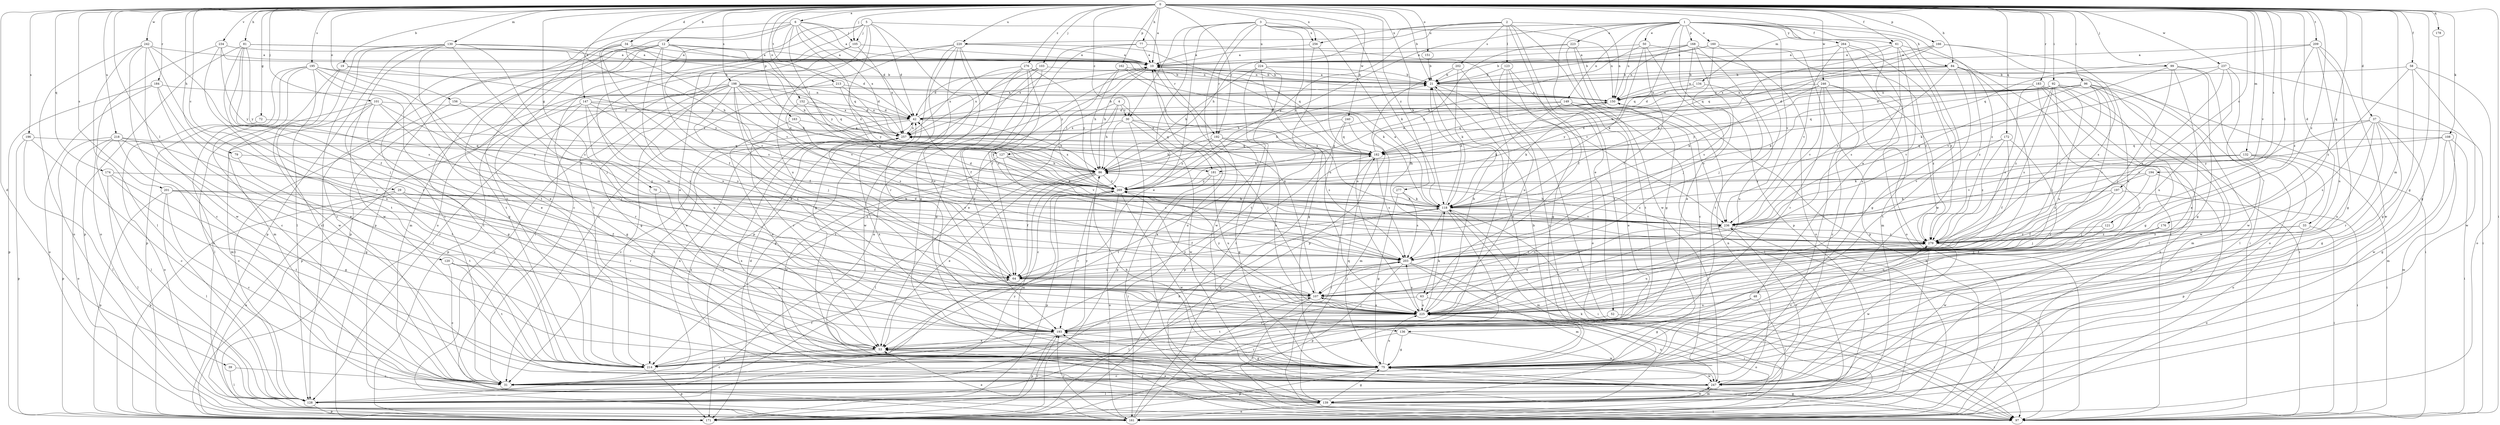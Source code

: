 strict digraph  {
0;
1;
2;
3;
4;
5;
6;
10;
12;
19;
21;
29;
30;
31;
33;
34;
37;
39;
42;
48;
50;
52;
53;
58;
61;
63;
64;
70;
72;
75;
77;
79;
81;
84;
86;
92;
96;
97;
99;
101;
103;
105;
107;
108;
118;
120;
121;
123;
127;
128;
130;
132;
134;
136;
139;
147;
149;
150;
151;
152;
156;
160;
161;
162;
163;
166;
168;
171;
172;
174;
176;
178;
181;
182;
183;
184;
192;
193;
194;
195;
196;
197;
198;
201;
202;
203;
209;
213;
214;
218;
220;
223;
224;
225;
234;
236;
237;
240;
242;
246;
247;
256;
257;
264;
269;
276;
277;
279;
0 -> 6  [label=a];
0 -> 10  [label=a];
0 -> 12  [label=b];
0 -> 19  [label=b];
0 -> 21  [label=b];
0 -> 29  [label=c];
0 -> 30  [label=c];
0 -> 33  [label=d];
0 -> 34  [label=d];
0 -> 37  [label=d];
0 -> 39  [label=d];
0 -> 58  [label=f];
0 -> 61  [label=f];
0 -> 70  [label=g];
0 -> 72  [label=g];
0 -> 75  [label=g];
0 -> 77  [label=h];
0 -> 79  [label=h];
0 -> 81  [label=h];
0 -> 84  [label=h];
0 -> 92  [label=i];
0 -> 96  [label=i];
0 -> 97  [label=i];
0 -> 99  [label=j];
0 -> 101  [label=j];
0 -> 103  [label=j];
0 -> 105  [label=j];
0 -> 108  [label=k];
0 -> 118  [label=k];
0 -> 120  [label=l];
0 -> 121  [label=l];
0 -> 130  [label=m];
0 -> 132  [label=m];
0 -> 134  [label=m];
0 -> 136  [label=m];
0 -> 147  [label=n];
0 -> 151  [label=o];
0 -> 152  [label=o];
0 -> 156  [label=o];
0 -> 162  [label=p];
0 -> 163  [label=p];
0 -> 166  [label=p];
0 -> 172  [label=q];
0 -> 174  [label=q];
0 -> 176  [label=q];
0 -> 178  [label=q];
0 -> 183  [label=r];
0 -> 184  [label=r];
0 -> 192  [label=r];
0 -> 194  [label=s];
0 -> 195  [label=s];
0 -> 196  [label=s];
0 -> 197  [label=s];
0 -> 198  [label=s];
0 -> 201  [label=s];
0 -> 209  [label=t];
0 -> 213  [label=t];
0 -> 218  [label=u];
0 -> 220  [label=u];
0 -> 234  [label=v];
0 -> 236  [label=v];
0 -> 237  [label=w];
0 -> 240  [label=w];
0 -> 242  [label=w];
0 -> 246  [label=w];
0 -> 256  [label=x];
0 -> 276  [label=z];
0 -> 277  [label=z];
0 -> 279  [label=z];
1 -> 48  [label=e];
1 -> 50  [label=e];
1 -> 61  [label=f];
1 -> 84  [label=h];
1 -> 149  [label=n];
1 -> 150  [label=n];
1 -> 160  [label=o];
1 -> 168  [label=p];
1 -> 171  [label=p];
1 -> 181  [label=q];
1 -> 214  [label=t];
1 -> 220  [label=u];
1 -> 223  [label=u];
1 -> 236  [label=v];
1 -> 247  [label=w];
1 -> 264  [label=y];
1 -> 269  [label=y];
1 -> 279  [label=z];
2 -> 52  [label=e];
2 -> 63  [label=f];
2 -> 86  [label=h];
2 -> 123  [label=l];
2 -> 150  [label=n];
2 -> 202  [label=s];
2 -> 247  [label=w];
2 -> 256  [label=x];
2 -> 269  [label=y];
3 -> 30  [label=c];
3 -> 53  [label=e];
3 -> 63  [label=f];
3 -> 118  [label=k];
3 -> 150  [label=n];
3 -> 161  [label=o];
3 -> 192  [label=r];
3 -> 224  [label=u];
3 -> 225  [label=u];
3 -> 256  [label=x];
3 -> 269  [label=y];
4 -> 30  [label=c];
4 -> 86  [label=h];
4 -> 127  [label=l];
4 -> 181  [label=q];
4 -> 214  [label=t];
5 -> 31  [label=c];
5 -> 42  [label=d];
5 -> 53  [label=e];
5 -> 75  [label=g];
5 -> 105  [label=j];
5 -> 192  [label=r];
5 -> 203  [label=s];
5 -> 214  [label=t];
5 -> 225  [label=u];
6 -> 10  [label=a];
6 -> 42  [label=d];
6 -> 105  [label=j];
6 -> 127  [label=l];
6 -> 136  [label=m];
6 -> 161  [label=o];
6 -> 171  [label=p];
6 -> 181  [label=q];
6 -> 214  [label=t];
6 -> 257  [label=x];
10 -> 21  [label=b];
10 -> 53  [label=e];
10 -> 86  [label=h];
12 -> 10  [label=a];
12 -> 42  [label=d];
12 -> 128  [label=l];
12 -> 139  [label=m];
12 -> 171  [label=p];
12 -> 203  [label=s];
12 -> 214  [label=t];
12 -> 225  [label=u];
12 -> 269  [label=y];
12 -> 279  [label=z];
19 -> 21  [label=b];
19 -> 31  [label=c];
19 -> 139  [label=m];
19 -> 269  [label=y];
21 -> 10  [label=a];
21 -> 53  [label=e];
21 -> 97  [label=i];
21 -> 150  [label=n];
29 -> 118  [label=k];
29 -> 161  [label=o];
29 -> 171  [label=p];
29 -> 193  [label=r];
29 -> 236  [label=v];
30 -> 31  [label=c];
30 -> 107  [label=j];
30 -> 171  [label=p];
30 -> 203  [label=s];
30 -> 247  [label=w];
30 -> 257  [label=x];
31 -> 118  [label=k];
31 -> 257  [label=x];
33 -> 97  [label=i];
33 -> 161  [label=o];
33 -> 225  [label=u];
33 -> 279  [label=z];
34 -> 10  [label=a];
34 -> 31  [label=c];
34 -> 64  [label=f];
34 -> 86  [label=h];
34 -> 225  [label=u];
34 -> 236  [label=v];
37 -> 75  [label=g];
37 -> 139  [label=m];
37 -> 193  [label=r];
37 -> 203  [label=s];
37 -> 225  [label=u];
37 -> 236  [label=v];
37 -> 247  [label=w];
37 -> 257  [label=x];
39 -> 31  [label=c];
39 -> 128  [label=l];
42 -> 10  [label=a];
42 -> 21  [label=b];
42 -> 31  [label=c];
42 -> 86  [label=h];
42 -> 193  [label=r];
42 -> 257  [label=x];
48 -> 75  [label=g];
48 -> 128  [label=l];
48 -> 225  [label=u];
50 -> 10  [label=a];
50 -> 64  [label=f];
50 -> 86  [label=h];
50 -> 107  [label=j];
50 -> 118  [label=k];
50 -> 161  [label=o];
52 -> 97  [label=i];
52 -> 193  [label=r];
53 -> 31  [label=c];
53 -> 75  [label=g];
53 -> 214  [label=t];
58 -> 21  [label=b];
58 -> 75  [label=g];
58 -> 161  [label=o];
58 -> 247  [label=w];
58 -> 279  [label=z];
61 -> 10  [label=a];
61 -> 75  [label=g];
61 -> 97  [label=i];
61 -> 182  [label=q];
61 -> 203  [label=s];
61 -> 225  [label=u];
63 -> 97  [label=i];
63 -> 214  [label=t];
63 -> 225  [label=u];
64 -> 42  [label=d];
64 -> 107  [label=j];
64 -> 203  [label=s];
70 -> 53  [label=e];
70 -> 118  [label=k];
72 -> 161  [label=o];
72 -> 257  [label=x];
75 -> 21  [label=b];
75 -> 31  [label=c];
75 -> 86  [label=h];
75 -> 97  [label=i];
75 -> 171  [label=p];
75 -> 182  [label=q];
75 -> 193  [label=r];
75 -> 225  [label=u];
75 -> 247  [label=w];
75 -> 279  [label=z];
77 -> 10  [label=a];
77 -> 64  [label=f];
77 -> 236  [label=v];
77 -> 257  [label=x];
79 -> 86  [label=h];
79 -> 214  [label=t];
81 -> 10  [label=a];
81 -> 64  [label=f];
81 -> 150  [label=n];
81 -> 171  [label=p];
81 -> 193  [label=r];
81 -> 203  [label=s];
81 -> 269  [label=y];
84 -> 21  [label=b];
84 -> 86  [label=h];
84 -> 97  [label=i];
84 -> 107  [label=j];
84 -> 150  [label=n];
84 -> 214  [label=t];
84 -> 236  [label=v];
84 -> 279  [label=z];
86 -> 21  [label=b];
86 -> 53  [label=e];
86 -> 64  [label=f];
86 -> 128  [label=l];
86 -> 139  [label=m];
86 -> 257  [label=x];
86 -> 269  [label=y];
92 -> 42  [label=d];
92 -> 107  [label=j];
92 -> 118  [label=k];
92 -> 128  [label=l];
92 -> 139  [label=m];
92 -> 150  [label=n];
92 -> 203  [label=s];
92 -> 225  [label=u];
92 -> 269  [label=y];
92 -> 279  [label=z];
96 -> 42  [label=d];
96 -> 97  [label=i];
96 -> 128  [label=l];
96 -> 150  [label=n];
96 -> 182  [label=q];
96 -> 203  [label=s];
96 -> 236  [label=v];
96 -> 247  [label=w];
96 -> 279  [label=z];
97 -> 75  [label=g];
97 -> 193  [label=r];
99 -> 21  [label=b];
99 -> 53  [label=e];
99 -> 75  [label=g];
99 -> 107  [label=j];
99 -> 161  [label=o];
99 -> 236  [label=v];
101 -> 42  [label=d];
101 -> 75  [label=g];
101 -> 107  [label=j];
101 -> 128  [label=l];
101 -> 139  [label=m];
101 -> 193  [label=r];
101 -> 214  [label=t];
103 -> 21  [label=b];
103 -> 42  [label=d];
103 -> 193  [label=r];
103 -> 247  [label=w];
103 -> 257  [label=x];
105 -> 10  [label=a];
105 -> 97  [label=i];
105 -> 214  [label=t];
105 -> 257  [label=x];
107 -> 10  [label=a];
107 -> 97  [label=i];
107 -> 128  [label=l];
107 -> 225  [label=u];
107 -> 269  [label=y];
108 -> 75  [label=g];
108 -> 97  [label=i];
108 -> 139  [label=m];
108 -> 182  [label=q];
108 -> 269  [label=y];
118 -> 10  [label=a];
118 -> 21  [label=b];
118 -> 31  [label=c];
118 -> 42  [label=d];
118 -> 64  [label=f];
118 -> 97  [label=i];
118 -> 139  [label=m];
118 -> 203  [label=s];
118 -> 236  [label=v];
120 -> 31  [label=c];
120 -> 64  [label=f];
120 -> 214  [label=t];
120 -> 225  [label=u];
121 -> 225  [label=u];
121 -> 279  [label=z];
123 -> 21  [label=b];
123 -> 31  [label=c];
123 -> 75  [label=g];
123 -> 161  [label=o];
123 -> 225  [label=u];
127 -> 86  [label=h];
127 -> 118  [label=k];
127 -> 203  [label=s];
127 -> 236  [label=v];
127 -> 247  [label=w];
128 -> 10  [label=a];
128 -> 171  [label=p];
128 -> 269  [label=y];
130 -> 10  [label=a];
130 -> 31  [label=c];
130 -> 53  [label=e];
130 -> 86  [label=h];
130 -> 107  [label=j];
130 -> 128  [label=l];
130 -> 171  [label=p];
130 -> 203  [label=s];
130 -> 247  [label=w];
132 -> 86  [label=h];
132 -> 97  [label=i];
132 -> 118  [label=k];
132 -> 161  [label=o];
132 -> 236  [label=v];
132 -> 247  [label=w];
134 -> 42  [label=d];
134 -> 150  [label=n];
134 -> 225  [label=u];
136 -> 53  [label=e];
136 -> 75  [label=g];
136 -> 247  [label=w];
139 -> 10  [label=a];
139 -> 42  [label=d];
139 -> 53  [label=e];
139 -> 75  [label=g];
139 -> 97  [label=i];
139 -> 161  [label=o];
139 -> 247  [label=w];
139 -> 257  [label=x];
147 -> 42  [label=d];
147 -> 53  [label=e];
147 -> 75  [label=g];
147 -> 171  [label=p];
147 -> 182  [label=q];
147 -> 203  [label=s];
147 -> 225  [label=u];
149 -> 42  [label=d];
149 -> 53  [label=e];
149 -> 86  [label=h];
149 -> 118  [label=k];
149 -> 128  [label=l];
149 -> 236  [label=v];
150 -> 42  [label=d];
150 -> 118  [label=k];
150 -> 182  [label=q];
151 -> 21  [label=b];
152 -> 42  [label=d];
152 -> 203  [label=s];
152 -> 257  [label=x];
152 -> 269  [label=y];
156 -> 42  [label=d];
156 -> 128  [label=l];
156 -> 236  [label=v];
160 -> 10  [label=a];
160 -> 21  [label=b];
160 -> 107  [label=j];
160 -> 171  [label=p];
160 -> 203  [label=s];
161 -> 53  [label=e];
161 -> 107  [label=j];
161 -> 118  [label=k];
161 -> 150  [label=n];
161 -> 182  [label=q];
161 -> 193  [label=r];
162 -> 21  [label=b];
162 -> 86  [label=h];
162 -> 118  [label=k];
162 -> 203  [label=s];
162 -> 236  [label=v];
163 -> 53  [label=e];
163 -> 257  [label=x];
163 -> 279  [label=z];
166 -> 10  [label=a];
166 -> 182  [label=q];
166 -> 203  [label=s];
166 -> 225  [label=u];
166 -> 257  [label=x];
168 -> 10  [label=a];
168 -> 21  [label=b];
168 -> 53  [label=e];
168 -> 118  [label=k];
168 -> 150  [label=n];
168 -> 214  [label=t];
168 -> 279  [label=z];
171 -> 193  [label=r];
172 -> 64  [label=f];
172 -> 182  [label=q];
172 -> 193  [label=r];
172 -> 236  [label=v];
172 -> 279  [label=z];
174 -> 75  [label=g];
174 -> 128  [label=l];
174 -> 214  [label=t];
174 -> 269  [label=y];
176 -> 64  [label=f];
176 -> 247  [label=w];
176 -> 279  [label=z];
178 -> 75  [label=g];
181 -> 97  [label=i];
181 -> 225  [label=u];
181 -> 269  [label=y];
181 -> 279  [label=z];
182 -> 86  [label=h];
182 -> 97  [label=i];
182 -> 150  [label=n];
182 -> 203  [label=s];
182 -> 257  [label=x];
183 -> 75  [label=g];
183 -> 97  [label=i];
183 -> 150  [label=n];
183 -> 161  [label=o];
183 -> 193  [label=r];
183 -> 203  [label=s];
184 -> 53  [label=e];
184 -> 150  [label=n];
184 -> 161  [label=o];
184 -> 171  [label=p];
184 -> 225  [label=u];
192 -> 75  [label=g];
192 -> 86  [label=h];
192 -> 182  [label=q];
192 -> 214  [label=t];
192 -> 225  [label=u];
192 -> 269  [label=y];
193 -> 53  [label=e];
193 -> 171  [label=p];
193 -> 203  [label=s];
193 -> 257  [label=x];
193 -> 269  [label=y];
194 -> 107  [label=j];
194 -> 171  [label=p];
194 -> 269  [label=y];
194 -> 279  [label=z];
195 -> 21  [label=b];
195 -> 31  [label=c];
195 -> 53  [label=e];
195 -> 75  [label=g];
195 -> 161  [label=o];
195 -> 171  [label=p];
195 -> 247  [label=w];
195 -> 279  [label=z];
196 -> 31  [label=c];
196 -> 128  [label=l];
196 -> 171  [label=p];
196 -> 182  [label=q];
197 -> 64  [label=f];
197 -> 97  [label=i];
197 -> 107  [label=j];
197 -> 118  [label=k];
198 -> 42  [label=d];
198 -> 64  [label=f];
198 -> 75  [label=g];
198 -> 86  [label=h];
198 -> 107  [label=j];
198 -> 128  [label=l];
198 -> 150  [label=n];
198 -> 161  [label=o];
198 -> 171  [label=p];
198 -> 182  [label=q];
198 -> 225  [label=u];
198 -> 236  [label=v];
198 -> 257  [label=x];
201 -> 31  [label=c];
201 -> 64  [label=f];
201 -> 118  [label=k];
201 -> 128  [label=l];
201 -> 171  [label=p];
201 -> 279  [label=z];
202 -> 21  [label=b];
202 -> 118  [label=k];
202 -> 171  [label=p];
202 -> 193  [label=r];
203 -> 64  [label=f];
203 -> 97  [label=i];
203 -> 107  [label=j];
203 -> 139  [label=m];
203 -> 171  [label=p];
203 -> 279  [label=z];
209 -> 10  [label=a];
209 -> 75  [label=g];
209 -> 182  [label=q];
209 -> 225  [label=u];
209 -> 247  [label=w];
209 -> 279  [label=z];
213 -> 150  [label=n];
213 -> 214  [label=t];
213 -> 257  [label=x];
213 -> 269  [label=y];
214 -> 64  [label=f];
214 -> 171  [label=p];
218 -> 31  [label=c];
218 -> 75  [label=g];
218 -> 128  [label=l];
218 -> 161  [label=o];
218 -> 171  [label=p];
218 -> 182  [label=q];
218 -> 193  [label=r];
220 -> 10  [label=a];
220 -> 31  [label=c];
220 -> 75  [label=g];
220 -> 171  [label=p];
220 -> 182  [label=q];
220 -> 193  [label=r];
220 -> 214  [label=t];
220 -> 225  [label=u];
220 -> 269  [label=y];
223 -> 10  [label=a];
223 -> 31  [label=c];
223 -> 75  [label=g];
223 -> 214  [label=t];
223 -> 269  [label=y];
224 -> 21  [label=b];
224 -> 75  [label=g];
224 -> 86  [label=h];
224 -> 97  [label=i];
224 -> 247  [label=w];
225 -> 21  [label=b];
225 -> 107  [label=j];
225 -> 118  [label=k];
225 -> 161  [label=o];
225 -> 193  [label=r];
225 -> 203  [label=s];
225 -> 236  [label=v];
225 -> 269  [label=y];
234 -> 10  [label=a];
234 -> 150  [label=n];
234 -> 161  [label=o];
234 -> 214  [label=t];
234 -> 269  [label=y];
236 -> 86  [label=h];
236 -> 97  [label=i];
236 -> 225  [label=u];
236 -> 279  [label=z];
237 -> 21  [label=b];
237 -> 97  [label=i];
237 -> 118  [label=k];
237 -> 203  [label=s];
237 -> 225  [label=u];
237 -> 247  [label=w];
240 -> 139  [label=m];
240 -> 171  [label=p];
240 -> 182  [label=q];
240 -> 257  [label=x];
242 -> 10  [label=a];
242 -> 31  [label=c];
242 -> 107  [label=j];
242 -> 128  [label=l];
242 -> 161  [label=o];
242 -> 193  [label=r];
242 -> 247  [label=w];
246 -> 31  [label=c];
246 -> 97  [label=i];
246 -> 118  [label=k];
246 -> 150  [label=n];
246 -> 193  [label=r];
246 -> 236  [label=v];
246 -> 269  [label=y];
246 -> 279  [label=z];
247 -> 128  [label=l];
247 -> 139  [label=m];
247 -> 150  [label=n];
247 -> 225  [label=u];
247 -> 236  [label=v];
247 -> 257  [label=x];
256 -> 10  [label=a];
256 -> 214  [label=t];
256 -> 225  [label=u];
257 -> 182  [label=q];
257 -> 214  [label=t];
264 -> 10  [label=a];
264 -> 31  [label=c];
264 -> 139  [label=m];
264 -> 161  [label=o];
264 -> 236  [label=v];
264 -> 279  [label=z];
269 -> 118  [label=k];
269 -> 161  [label=o];
269 -> 171  [label=p];
269 -> 193  [label=r];
269 -> 247  [label=w];
276 -> 21  [label=b];
276 -> 64  [label=f];
276 -> 75  [label=g];
276 -> 171  [label=p];
276 -> 257  [label=x];
276 -> 269  [label=y];
276 -> 279  [label=z];
277 -> 75  [label=g];
277 -> 118  [label=k];
277 -> 203  [label=s];
279 -> 203  [label=s];
279 -> 225  [label=u];
279 -> 247  [label=w];
}
